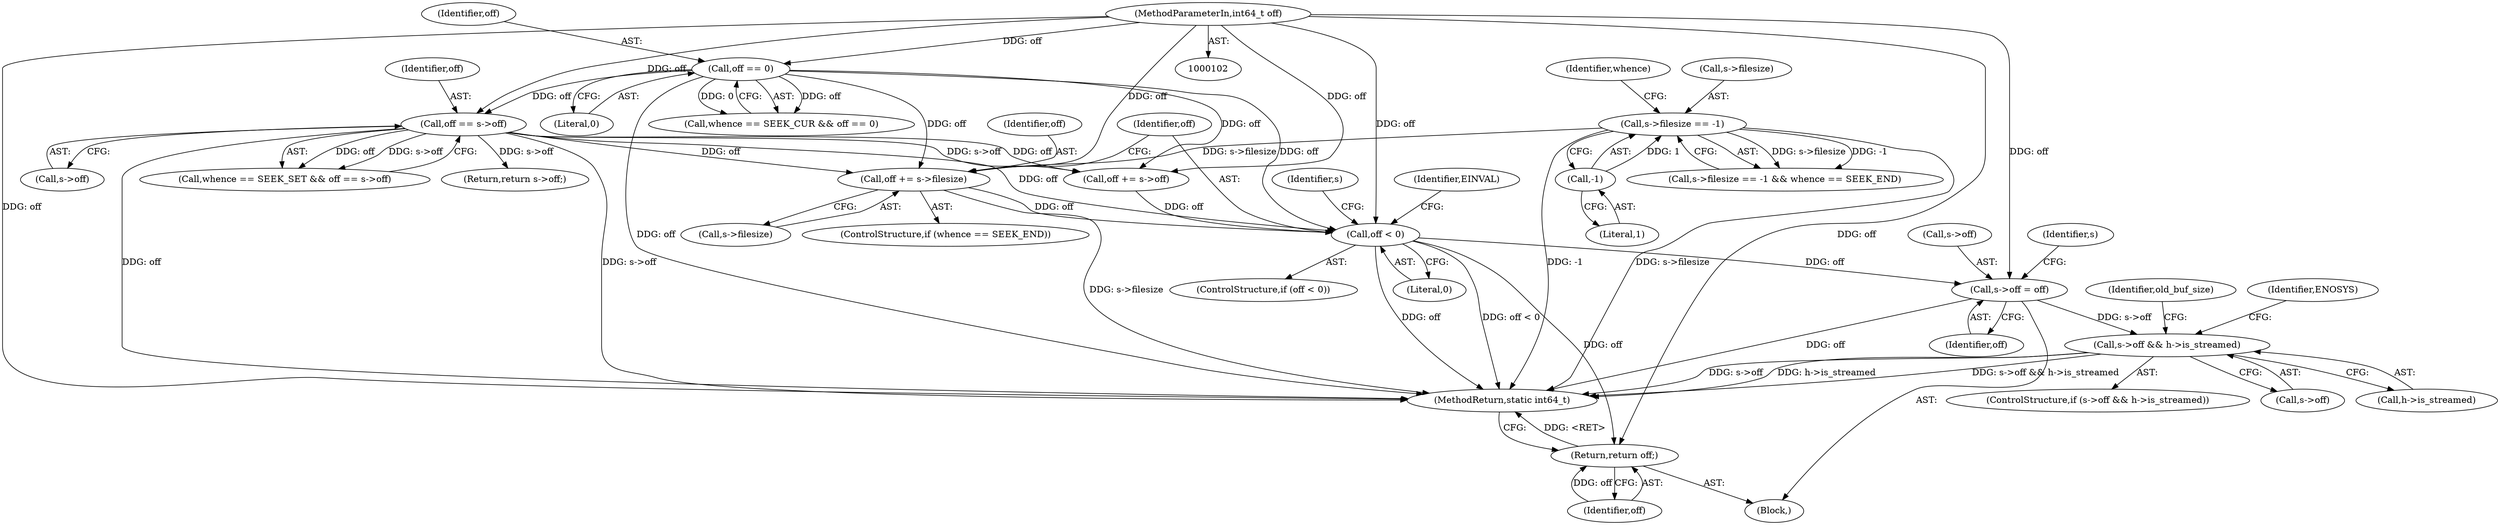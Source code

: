 digraph "0_FFmpeg_2a05c8f813de6f2278827734bf8102291e7484aa_5@pointer" {
"1000196" [label="(Call,off += s->filesize)"];
"1000170" [label="(Call,s->filesize == -1)"];
"1000174" [label="(Call,-1)"];
"1000158" [label="(Call,off == s->off)"];
"1000151" [label="(Call,off == 0)"];
"1000104" [label="(MethodParameterIn,int64_t off)"];
"1000210" [label="(Call,off < 0)"];
"1000216" [label="(Call,s->off = off)"];
"1000222" [label="(Call,s->off && h->is_streamed)"];
"1000304" [label="(Return,return off;)"];
"1000209" [label="(ControlStructure,if (off < 0))"];
"1000224" [label="(Identifier,s)"];
"1000177" [label="(Identifier,whence)"];
"1000192" [label="(ControlStructure,if (whence == SEEK_END))"];
"1000226" [label="(Call,h->is_streamed)"];
"1000220" [label="(Identifier,off)"];
"1000218" [label="(Identifier,s)"];
"1000186" [label="(Call,off += s->off)"];
"1000210" [label="(Call,off < 0)"];
"1000152" [label="(Identifier,off)"];
"1000212" [label="(Literal,0)"];
"1000174" [label="(Call,-1)"];
"1000159" [label="(Identifier,off)"];
"1000198" [label="(Call,s->filesize)"];
"1000211" [label="(Identifier,off)"];
"1000171" [label="(Call,s->filesize)"];
"1000217" [label="(Call,s->off)"];
"1000197" [label="(Identifier,off)"];
"1000233" [label="(Identifier,old_buf_size)"];
"1000107" [label="(Block,)"];
"1000170" [label="(Call,s->filesize == -1)"];
"1000221" [label="(ControlStructure,if (s->off && h->is_streamed))"];
"1000306" [label="(MethodReturn,static int64_t)"];
"1000231" [label="(Identifier,ENOSYS)"];
"1000215" [label="(Identifier,EINVAL)"];
"1000175" [label="(Literal,1)"];
"1000158" [label="(Call,off == s->off)"];
"1000196" [label="(Call,off += s->filesize)"];
"1000163" [label="(Return,return s->off;)"];
"1000153" [label="(Literal,0)"];
"1000223" [label="(Call,s->off)"];
"1000304" [label="(Return,return off;)"];
"1000154" [label="(Call,whence == SEEK_SET && off == s->off)"];
"1000305" [label="(Identifier,off)"];
"1000216" [label="(Call,s->off = off)"];
"1000160" [label="(Call,s->off)"];
"1000147" [label="(Call,whence == SEEK_CUR && off == 0)"];
"1000222" [label="(Call,s->off && h->is_streamed)"];
"1000104" [label="(MethodParameterIn,int64_t off)"];
"1000151" [label="(Call,off == 0)"];
"1000169" [label="(Call,s->filesize == -1 && whence == SEEK_END)"];
"1000196" -> "1000192"  [label="AST: "];
"1000196" -> "1000198"  [label="CFG: "];
"1000197" -> "1000196"  [label="AST: "];
"1000198" -> "1000196"  [label="AST: "];
"1000211" -> "1000196"  [label="CFG: "];
"1000196" -> "1000306"  [label="DDG: s->filesize"];
"1000170" -> "1000196"  [label="DDG: s->filesize"];
"1000158" -> "1000196"  [label="DDG: off"];
"1000151" -> "1000196"  [label="DDG: off"];
"1000104" -> "1000196"  [label="DDG: off"];
"1000196" -> "1000210"  [label="DDG: off"];
"1000170" -> "1000169"  [label="AST: "];
"1000170" -> "1000174"  [label="CFG: "];
"1000171" -> "1000170"  [label="AST: "];
"1000174" -> "1000170"  [label="AST: "];
"1000177" -> "1000170"  [label="CFG: "];
"1000169" -> "1000170"  [label="CFG: "];
"1000170" -> "1000306"  [label="DDG: s->filesize"];
"1000170" -> "1000306"  [label="DDG: -1"];
"1000170" -> "1000169"  [label="DDG: s->filesize"];
"1000170" -> "1000169"  [label="DDG: -1"];
"1000174" -> "1000170"  [label="DDG: 1"];
"1000174" -> "1000175"  [label="CFG: "];
"1000175" -> "1000174"  [label="AST: "];
"1000158" -> "1000154"  [label="AST: "];
"1000158" -> "1000160"  [label="CFG: "];
"1000159" -> "1000158"  [label="AST: "];
"1000160" -> "1000158"  [label="AST: "];
"1000154" -> "1000158"  [label="CFG: "];
"1000158" -> "1000306"  [label="DDG: off"];
"1000158" -> "1000306"  [label="DDG: s->off"];
"1000158" -> "1000154"  [label="DDG: off"];
"1000158" -> "1000154"  [label="DDG: s->off"];
"1000151" -> "1000158"  [label="DDG: off"];
"1000104" -> "1000158"  [label="DDG: off"];
"1000158" -> "1000163"  [label="DDG: s->off"];
"1000158" -> "1000186"  [label="DDG: s->off"];
"1000158" -> "1000186"  [label="DDG: off"];
"1000158" -> "1000210"  [label="DDG: off"];
"1000151" -> "1000147"  [label="AST: "];
"1000151" -> "1000153"  [label="CFG: "];
"1000152" -> "1000151"  [label="AST: "];
"1000153" -> "1000151"  [label="AST: "];
"1000147" -> "1000151"  [label="CFG: "];
"1000151" -> "1000306"  [label="DDG: off"];
"1000151" -> "1000147"  [label="DDG: off"];
"1000151" -> "1000147"  [label="DDG: 0"];
"1000104" -> "1000151"  [label="DDG: off"];
"1000151" -> "1000186"  [label="DDG: off"];
"1000151" -> "1000210"  [label="DDG: off"];
"1000104" -> "1000102"  [label="AST: "];
"1000104" -> "1000306"  [label="DDG: off"];
"1000104" -> "1000186"  [label="DDG: off"];
"1000104" -> "1000210"  [label="DDG: off"];
"1000104" -> "1000216"  [label="DDG: off"];
"1000104" -> "1000304"  [label="DDG: off"];
"1000210" -> "1000209"  [label="AST: "];
"1000210" -> "1000212"  [label="CFG: "];
"1000211" -> "1000210"  [label="AST: "];
"1000212" -> "1000210"  [label="AST: "];
"1000215" -> "1000210"  [label="CFG: "];
"1000218" -> "1000210"  [label="CFG: "];
"1000210" -> "1000306"  [label="DDG: off < 0"];
"1000210" -> "1000306"  [label="DDG: off"];
"1000186" -> "1000210"  [label="DDG: off"];
"1000210" -> "1000216"  [label="DDG: off"];
"1000210" -> "1000304"  [label="DDG: off"];
"1000216" -> "1000107"  [label="AST: "];
"1000216" -> "1000220"  [label="CFG: "];
"1000217" -> "1000216"  [label="AST: "];
"1000220" -> "1000216"  [label="AST: "];
"1000224" -> "1000216"  [label="CFG: "];
"1000216" -> "1000306"  [label="DDG: off"];
"1000216" -> "1000222"  [label="DDG: s->off"];
"1000222" -> "1000221"  [label="AST: "];
"1000222" -> "1000223"  [label="CFG: "];
"1000222" -> "1000226"  [label="CFG: "];
"1000223" -> "1000222"  [label="AST: "];
"1000226" -> "1000222"  [label="AST: "];
"1000231" -> "1000222"  [label="CFG: "];
"1000233" -> "1000222"  [label="CFG: "];
"1000222" -> "1000306"  [label="DDG: s->off"];
"1000222" -> "1000306"  [label="DDG: h->is_streamed"];
"1000222" -> "1000306"  [label="DDG: s->off && h->is_streamed"];
"1000304" -> "1000107"  [label="AST: "];
"1000304" -> "1000305"  [label="CFG: "];
"1000305" -> "1000304"  [label="AST: "];
"1000306" -> "1000304"  [label="CFG: "];
"1000304" -> "1000306"  [label="DDG: <RET>"];
"1000305" -> "1000304"  [label="DDG: off"];
}
